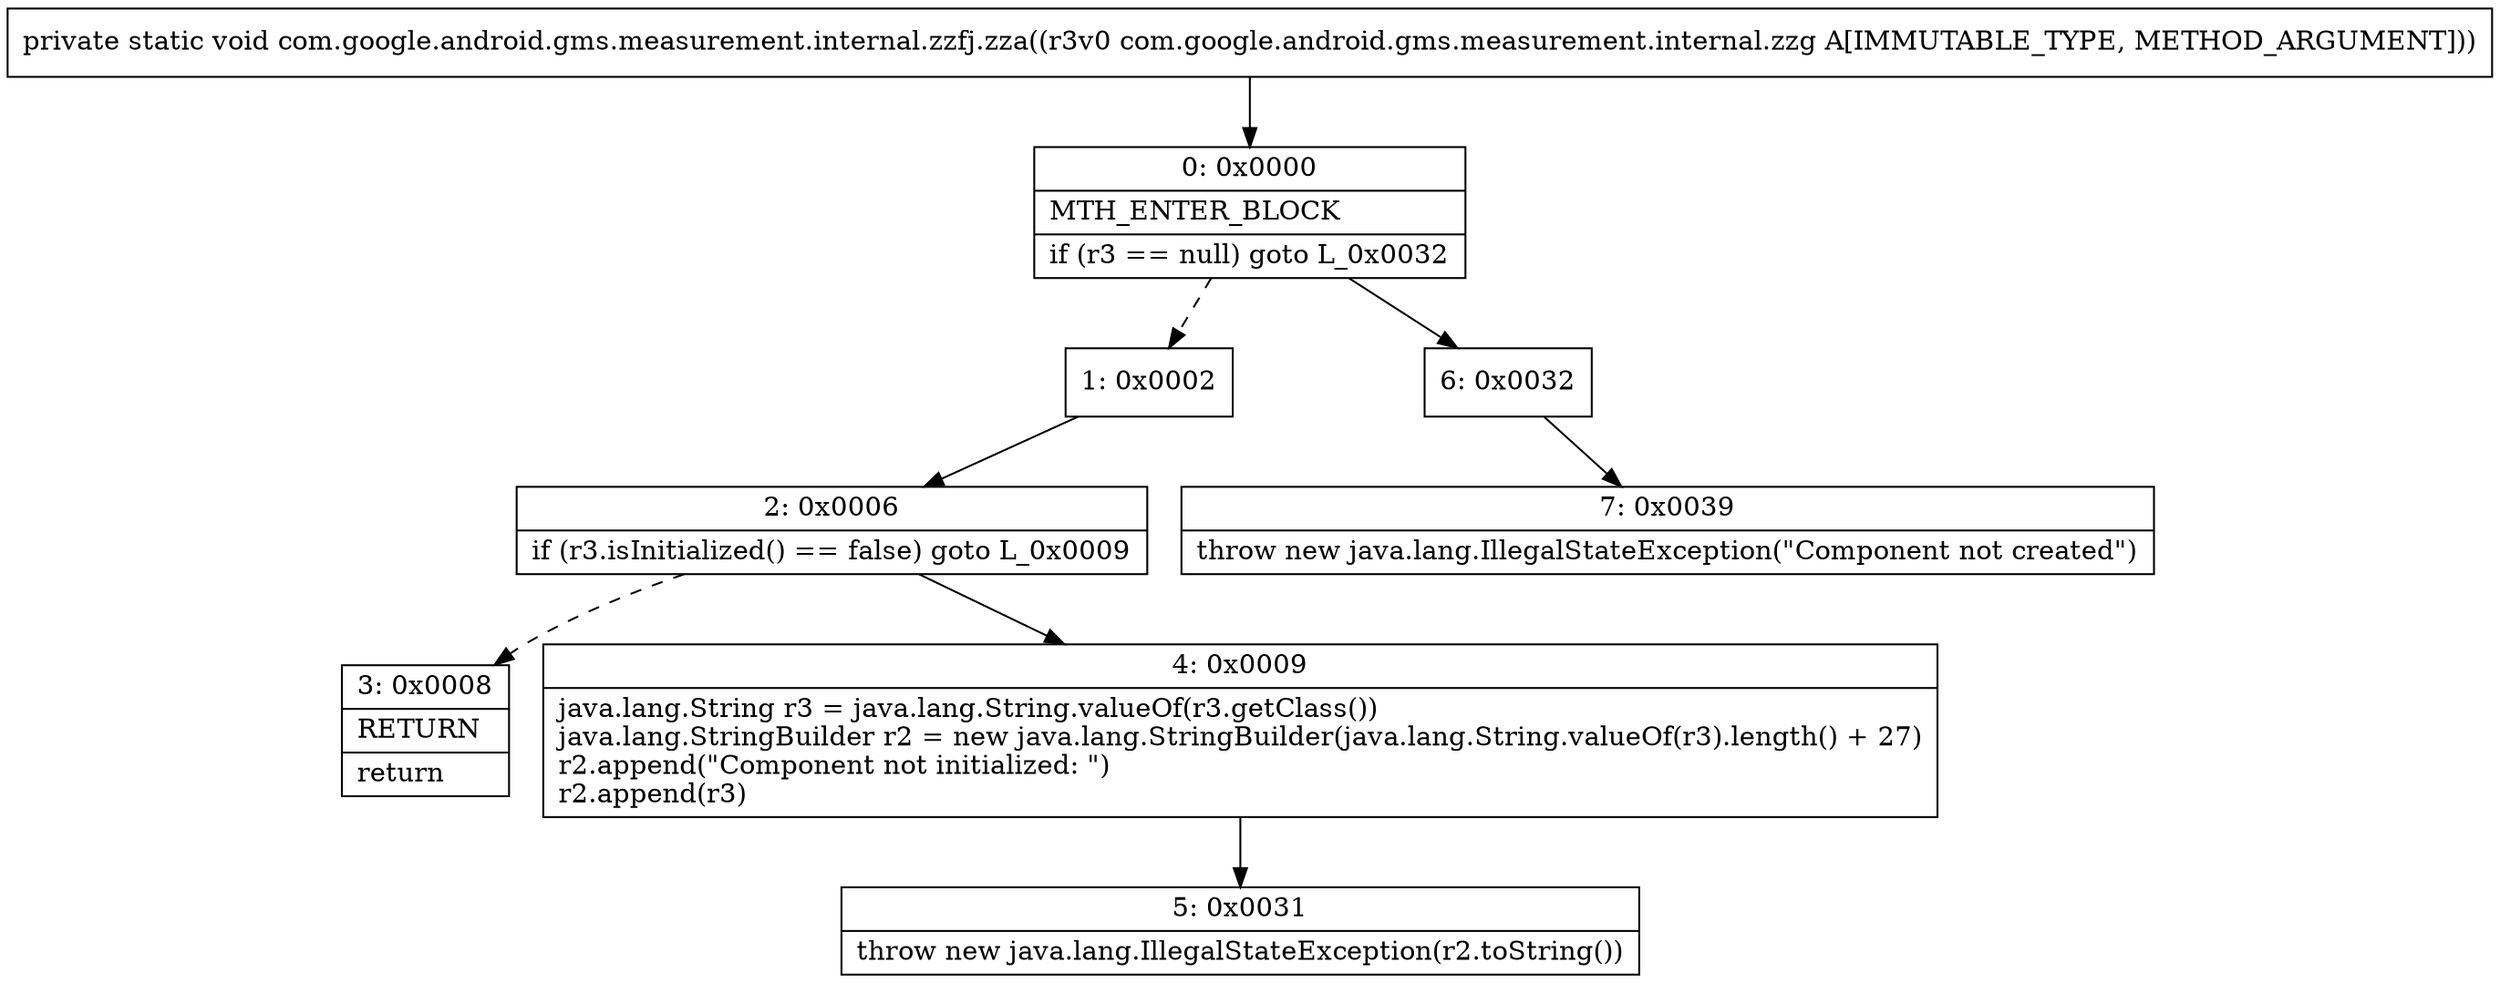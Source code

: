 digraph "CFG forcom.google.android.gms.measurement.internal.zzfj.zza(Lcom\/google\/android\/gms\/measurement\/internal\/zzg;)V" {
Node_0 [shape=record,label="{0\:\ 0x0000|MTH_ENTER_BLOCK\l|if (r3 == null) goto L_0x0032\l}"];
Node_1 [shape=record,label="{1\:\ 0x0002}"];
Node_2 [shape=record,label="{2\:\ 0x0006|if (r3.isInitialized() == false) goto L_0x0009\l}"];
Node_3 [shape=record,label="{3\:\ 0x0008|RETURN\l|return\l}"];
Node_4 [shape=record,label="{4\:\ 0x0009|java.lang.String r3 = java.lang.String.valueOf(r3.getClass())\ljava.lang.StringBuilder r2 = new java.lang.StringBuilder(java.lang.String.valueOf(r3).length() + 27)\lr2.append(\"Component not initialized: \")\lr2.append(r3)\l}"];
Node_5 [shape=record,label="{5\:\ 0x0031|throw new java.lang.IllegalStateException(r2.toString())\l}"];
Node_6 [shape=record,label="{6\:\ 0x0032}"];
Node_7 [shape=record,label="{7\:\ 0x0039|throw new java.lang.IllegalStateException(\"Component not created\")\l}"];
MethodNode[shape=record,label="{private static void com.google.android.gms.measurement.internal.zzfj.zza((r3v0 com.google.android.gms.measurement.internal.zzg A[IMMUTABLE_TYPE, METHOD_ARGUMENT])) }"];
MethodNode -> Node_0;
Node_0 -> Node_1[style=dashed];
Node_0 -> Node_6;
Node_1 -> Node_2;
Node_2 -> Node_3[style=dashed];
Node_2 -> Node_4;
Node_4 -> Node_5;
Node_6 -> Node_7;
}

